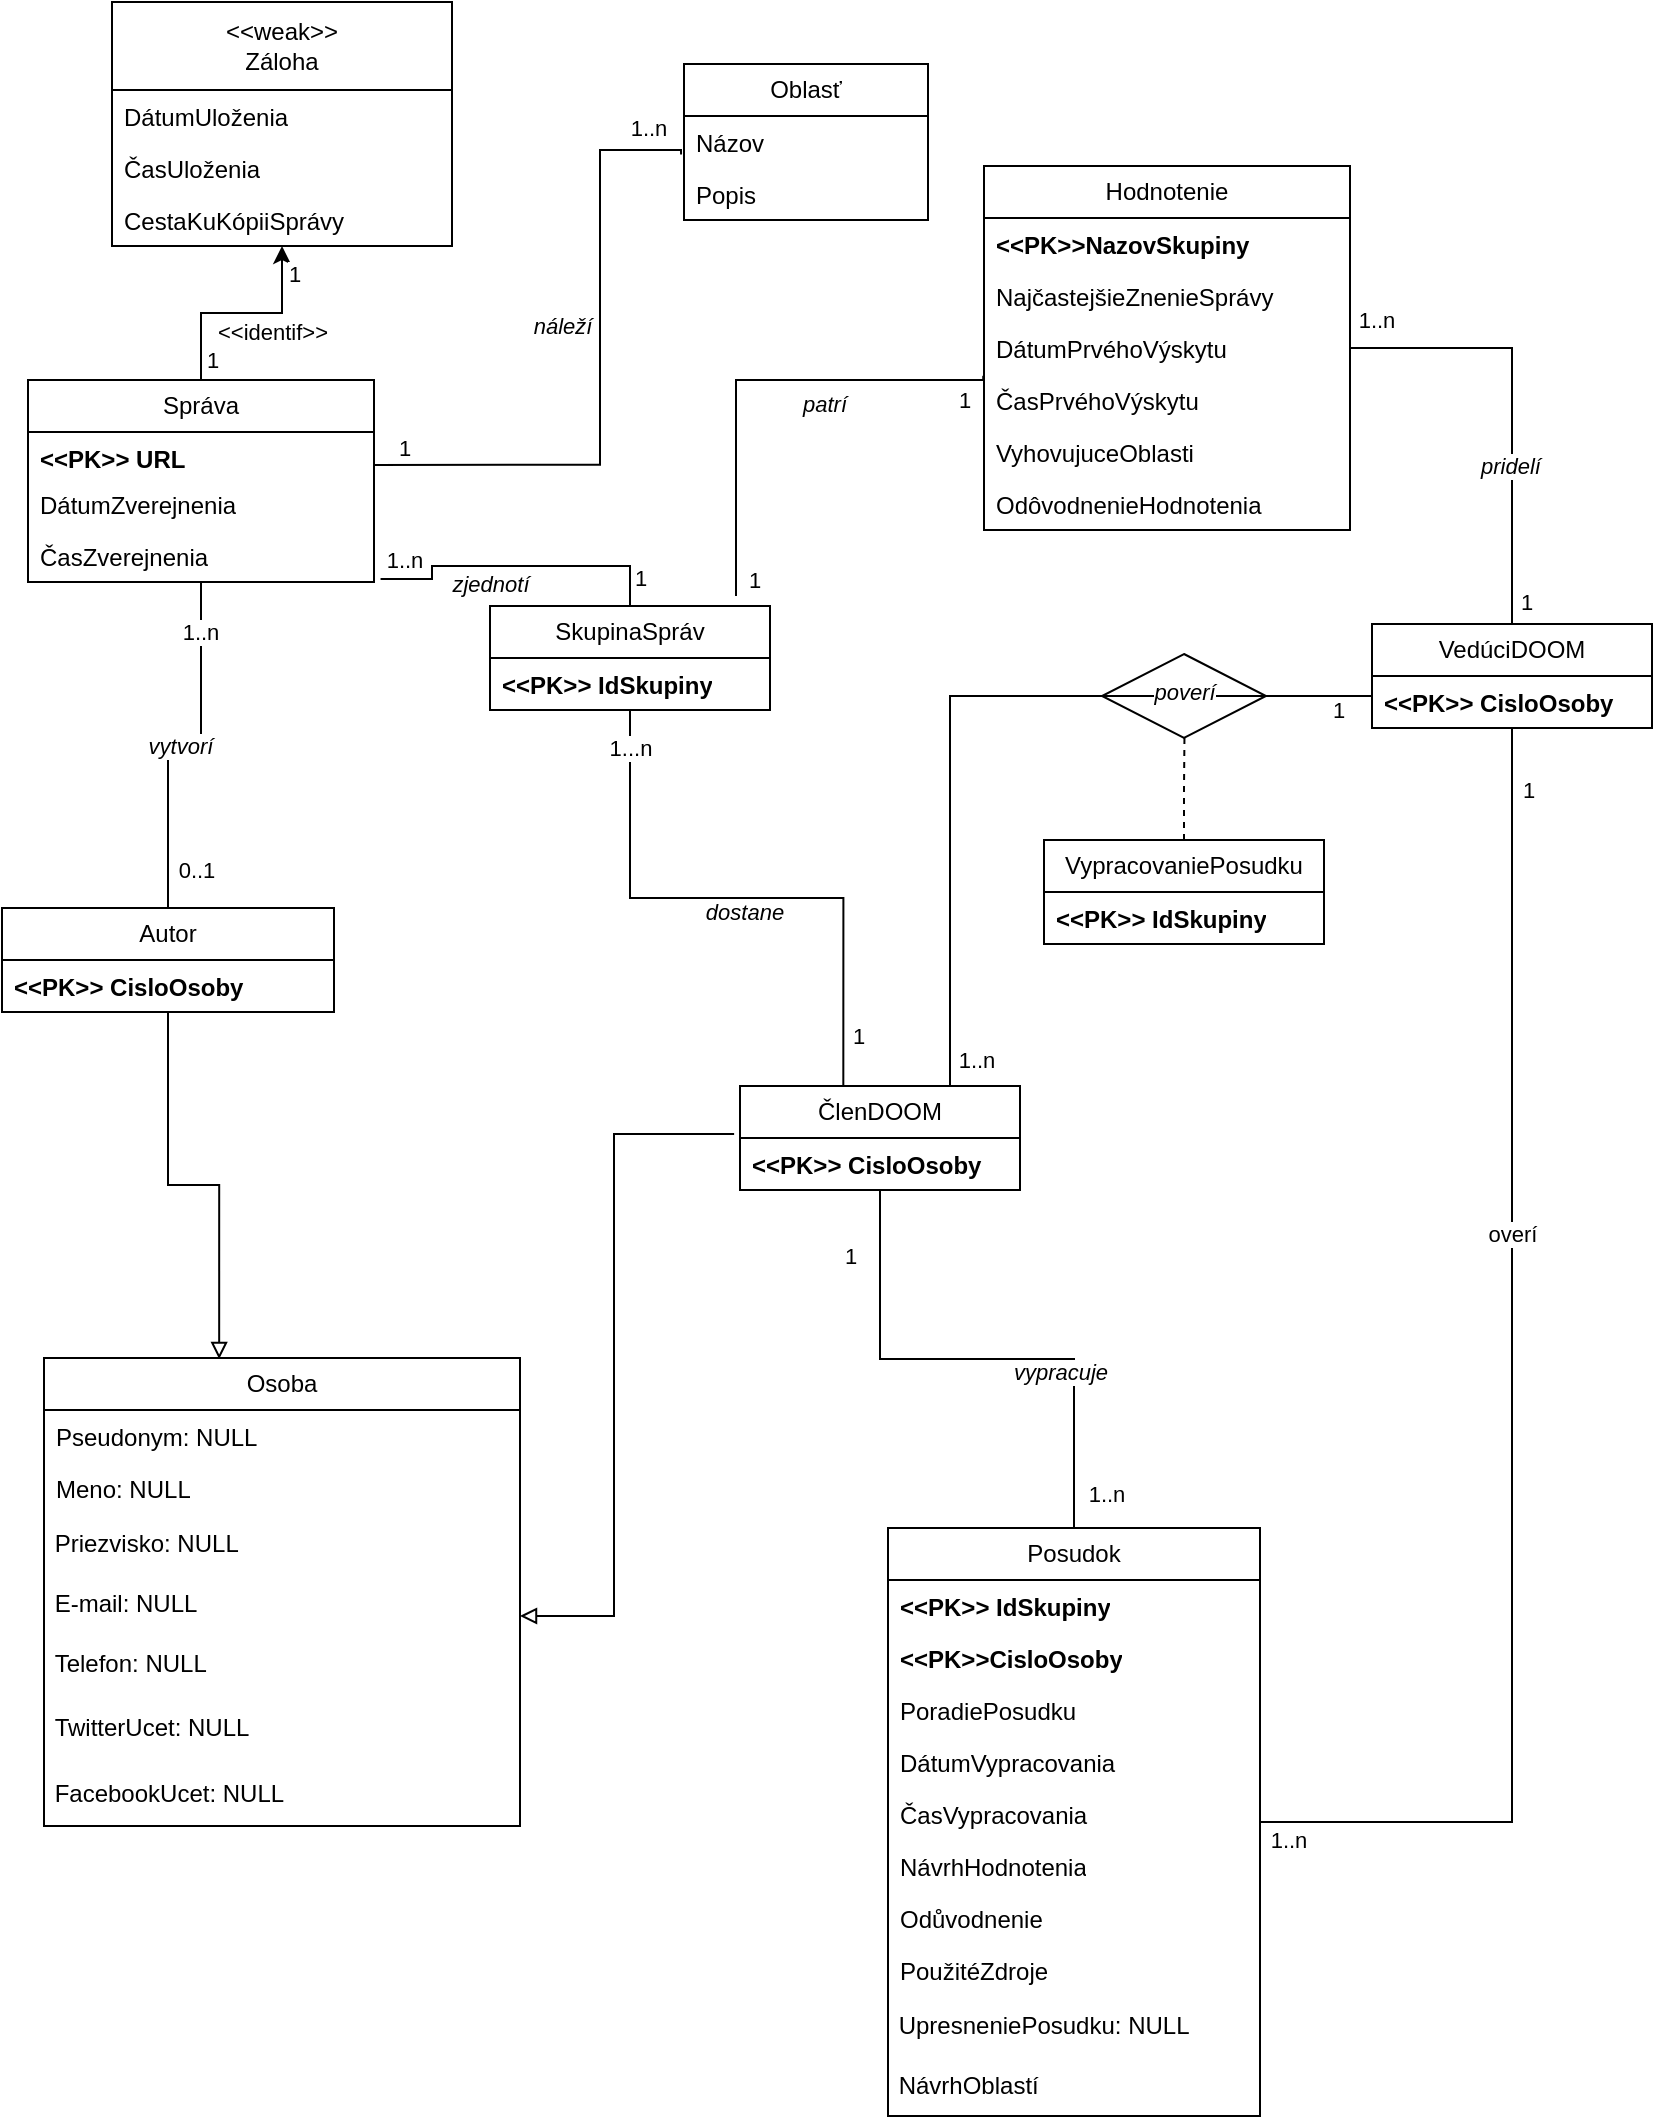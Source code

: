 <mxfile version="22.0.8" type="github">
  <diagram name="Page-1" id="c4acf3e9-155e-7222-9cf6-157b1a14988f">
    <mxGraphModel dx="989" dy="520" grid="0" gridSize="10" guides="1" tooltips="1" connect="1" arrows="1" fold="1" page="1" pageScale="1" pageWidth="850" pageHeight="1100" background="none" math="0" shadow="0">
      <root>
        <mxCell id="0" />
        <mxCell id="1" parent="0" />
        <mxCell id="tlV6fnILcFrFBnI4IhaU-202" value="" style="rhombus;whiteSpace=wrap;html=1;" vertex="1" parent="1">
          <mxGeometry x="560" y="337" width="82" height="42" as="geometry" />
        </mxCell>
        <mxCell id="tlV6fnILcFrFBnI4IhaU-143" style="edgeStyle=orthogonalEdgeStyle;rounded=0;orthogonalLoop=1;jettySize=auto;html=1;" edge="1" parent="1" source="m7hgx1LQ3ufyT0KJ-3Pl-1" target="tlV6fnILcFrFBnI4IhaU-139">
          <mxGeometry relative="1" as="geometry" />
        </mxCell>
        <mxCell id="tlV6fnILcFrFBnI4IhaU-144" value="1" style="edgeLabel;html=1;align=center;verticalAlign=middle;resizable=0;points=[];" vertex="1" connectable="0" parent="tlV6fnILcFrFBnI4IhaU-143">
          <mxGeometry x="-0.81" y="1" relative="1" as="geometry">
            <mxPoint x="6" as="offset" />
          </mxGeometry>
        </mxCell>
        <mxCell id="tlV6fnILcFrFBnI4IhaU-146" value="&amp;lt;&amp;lt;identif&amp;gt;&amp;gt;" style="edgeLabel;html=1;align=center;verticalAlign=middle;resizable=0;points=[];" vertex="1" connectable="0" parent="tlV6fnILcFrFBnI4IhaU-143">
          <mxGeometry x="0.132" relative="1" as="geometry">
            <mxPoint x="8" y="9" as="offset" />
          </mxGeometry>
        </mxCell>
        <mxCell id="tlV6fnILcFrFBnI4IhaU-147" value="1" style="edgeLabel;html=1;align=center;verticalAlign=middle;resizable=0;points=[];" vertex="1" connectable="0" parent="tlV6fnILcFrFBnI4IhaU-143">
          <mxGeometry x="0.797" relative="1" as="geometry">
            <mxPoint x="6" y="3" as="offset" />
          </mxGeometry>
        </mxCell>
        <mxCell id="tlV6fnILcFrFBnI4IhaU-152" style="edgeStyle=orthogonalEdgeStyle;rounded=0;orthogonalLoop=1;jettySize=auto;html=1;endArrow=none;endFill=0;exitX=1.019;exitY=0.942;exitDx=0;exitDy=0;exitPerimeter=0;" edge="1" parent="1" source="m7hgx1LQ3ufyT0KJ-3Pl-4" target="tlV6fnILcFrFBnI4IhaU-148">
          <mxGeometry relative="1" as="geometry" />
        </mxCell>
        <mxCell id="tlV6fnILcFrFBnI4IhaU-153" value="&lt;i&gt;zjednotí&lt;/i&gt;" style="edgeLabel;html=1;align=center;verticalAlign=middle;resizable=0;points=[];" vertex="1" connectable="0" parent="tlV6fnILcFrFBnI4IhaU-152">
          <mxGeometry x="0.022" y="2" relative="1" as="geometry">
            <mxPoint x="-17" y="11" as="offset" />
          </mxGeometry>
        </mxCell>
        <mxCell id="tlV6fnILcFrFBnI4IhaU-154" value="1..n" style="edgeLabel;html=1;align=center;verticalAlign=middle;resizable=0;points=[];" vertex="1" connectable="0" parent="tlV6fnILcFrFBnI4IhaU-152">
          <mxGeometry x="-0.928" relative="1" as="geometry">
            <mxPoint x="6" y="-10" as="offset" />
          </mxGeometry>
        </mxCell>
        <mxCell id="tlV6fnILcFrFBnI4IhaU-155" value="&lt;div&gt;1&lt;/div&gt;" style="edgeLabel;html=1;align=center;verticalAlign=middle;resizable=0;points=[];" vertex="1" connectable="0" parent="tlV6fnILcFrFBnI4IhaU-152">
          <mxGeometry x="0.853" y="-1" relative="1" as="geometry">
            <mxPoint x="6" y="-3" as="offset" />
          </mxGeometry>
        </mxCell>
        <mxCell id="m7hgx1LQ3ufyT0KJ-3Pl-1" value="Správa" style="swimlane;fontStyle=0;childLayout=stackLayout;horizontal=1;startSize=26;fillColor=none;horizontalStack=0;resizeParent=1;resizeParentMax=0;resizeLast=0;collapsible=1;marginBottom=0;whiteSpace=wrap;html=1;" parent="1" vertex="1">
          <mxGeometry x="23" y="200" width="173" height="101" as="geometry" />
        </mxCell>
        <mxCell id="m7hgx1LQ3ufyT0KJ-3Pl-2" value="&lt;b&gt;&amp;lt;&amp;lt;PK&amp;gt;&amp;gt; URL&lt;/b&gt;" style="text;strokeColor=none;fillColor=none;align=left;verticalAlign=top;spacingLeft=4;spacingRight=4;overflow=hidden;rotatable=0;points=[[0,0.5],[1,0.5]];portConstraint=eastwest;whiteSpace=wrap;html=1;" parent="m7hgx1LQ3ufyT0KJ-3Pl-1" vertex="1">
          <mxGeometry y="26" width="173" height="23" as="geometry" />
        </mxCell>
        <mxCell id="m7hgx1LQ3ufyT0KJ-3Pl-3" value="DátumZverejnenia" style="text;strokeColor=none;fillColor=none;align=left;verticalAlign=top;spacingLeft=4;spacingRight=4;overflow=hidden;rotatable=0;points=[[0,0.5],[1,0.5]];portConstraint=eastwest;whiteSpace=wrap;html=1;" parent="m7hgx1LQ3ufyT0KJ-3Pl-1" vertex="1">
          <mxGeometry y="49" width="173" height="26" as="geometry" />
        </mxCell>
        <mxCell id="m7hgx1LQ3ufyT0KJ-3Pl-4" value="ČasZverejnenia" style="text;strokeColor=none;fillColor=none;align=left;verticalAlign=top;spacingLeft=4;spacingRight=4;overflow=hidden;rotatable=0;points=[[0,0.5],[1,0.5]];portConstraint=eastwest;whiteSpace=wrap;html=1;" parent="m7hgx1LQ3ufyT0KJ-3Pl-1" vertex="1">
          <mxGeometry y="75" width="173" height="26" as="geometry" />
        </mxCell>
        <mxCell id="tlV6fnILcFrFBnI4IhaU-1" value="&lt;div&gt;Osoba&lt;/div&gt;" style="swimlane;fontStyle=0;childLayout=stackLayout;horizontal=1;startSize=26;fillColor=none;horizontalStack=0;resizeParent=1;resizeParentMax=0;resizeLast=0;collapsible=1;marginBottom=0;whiteSpace=wrap;html=1;" vertex="1" parent="1">
          <mxGeometry x="31" y="689" width="238" height="234" as="geometry" />
        </mxCell>
        <mxCell id="tlV6fnILcFrFBnI4IhaU-3" value="Pseudonym: NULL" style="text;strokeColor=none;fillColor=none;align=left;verticalAlign=top;spacingLeft=4;spacingRight=4;overflow=hidden;rotatable=0;points=[[0,0.5],[1,0.5]];portConstraint=eastwest;whiteSpace=wrap;html=1;" vertex="1" parent="tlV6fnILcFrFBnI4IhaU-1">
          <mxGeometry y="26" width="238" height="26" as="geometry" />
        </mxCell>
        <mxCell id="tlV6fnILcFrFBnI4IhaU-4" value="Meno: NULL" style="text;strokeColor=none;fillColor=none;align=left;verticalAlign=top;spacingLeft=4;spacingRight=4;overflow=hidden;rotatable=0;points=[[0,0.5],[1,0.5]];portConstraint=eastwest;whiteSpace=wrap;html=1;" vertex="1" parent="tlV6fnILcFrFBnI4IhaU-1">
          <mxGeometry y="52" width="238" height="26" as="geometry" />
        </mxCell>
        <mxCell id="tlV6fnILcFrFBnI4IhaU-5" value="&lt;div&gt;&amp;nbsp;Priezvisko: NULL&lt;/div&gt;" style="text;strokeColor=none;align=left;fillColor=none;html=1;verticalAlign=middle;whiteSpace=wrap;rounded=0;" vertex="1" parent="tlV6fnILcFrFBnI4IhaU-1">
          <mxGeometry y="78" width="238" height="30" as="geometry" />
        </mxCell>
        <mxCell id="tlV6fnILcFrFBnI4IhaU-6" value="&amp;nbsp;E-mail: NULL" style="text;strokeColor=none;align=left;fillColor=none;html=1;verticalAlign=middle;whiteSpace=wrap;rounded=0;" vertex="1" parent="tlV6fnILcFrFBnI4IhaU-1">
          <mxGeometry y="108" width="238" height="30" as="geometry" />
        </mxCell>
        <mxCell id="tlV6fnILcFrFBnI4IhaU-7" value="&amp;nbsp;Telefon: NULL" style="text;strokeColor=none;align=left;fillColor=none;html=1;verticalAlign=middle;whiteSpace=wrap;rounded=0;" vertex="1" parent="tlV6fnILcFrFBnI4IhaU-1">
          <mxGeometry y="138" width="238" height="30" as="geometry" />
        </mxCell>
        <mxCell id="tlV6fnILcFrFBnI4IhaU-9" value="&amp;nbsp;TwitterUcet: NULL" style="text;strokeColor=none;align=left;fillColor=none;html=1;verticalAlign=middle;whiteSpace=wrap;rounded=0;" vertex="1" parent="tlV6fnILcFrFBnI4IhaU-1">
          <mxGeometry y="168" width="238" height="33" as="geometry" />
        </mxCell>
        <mxCell id="tlV6fnILcFrFBnI4IhaU-8" value="&amp;nbsp;FacebookUcet: NULL" style="text;strokeColor=none;align=left;fillColor=none;html=1;verticalAlign=middle;whiteSpace=wrap;rounded=0;" vertex="1" parent="tlV6fnILcFrFBnI4IhaU-1">
          <mxGeometry y="201" width="238" height="33" as="geometry" />
        </mxCell>
        <mxCell id="tlV6fnILcFrFBnI4IhaU-21" style="edgeStyle=orthogonalEdgeStyle;rounded=0;orthogonalLoop=1;jettySize=auto;html=1;endArrow=block;endFill=0;exitX=-0.021;exitY=-0.077;exitDx=0;exitDy=0;exitPerimeter=0;" edge="1" parent="1" source="tlV6fnILcFrFBnI4IhaU-125" target="tlV6fnILcFrFBnI4IhaU-1">
          <mxGeometry relative="1" as="geometry">
            <Array as="points">
              <mxPoint x="316" y="577" />
              <mxPoint x="316" y="818" />
            </Array>
          </mxGeometry>
        </mxCell>
        <mxCell id="tlV6fnILcFrFBnI4IhaU-31" style="edgeStyle=orthogonalEdgeStyle;rounded=0;orthogonalLoop=1;jettySize=auto;html=1;endArrow=none;endFill=0;" edge="1" parent="1" source="tlV6fnILcFrFBnI4IhaU-11" target="tlV6fnILcFrFBnI4IhaU-25">
          <mxGeometry relative="1" as="geometry">
            <mxPoint x="356.6" y="480.0" as="sourcePoint" />
          </mxGeometry>
        </mxCell>
        <mxCell id="tlV6fnILcFrFBnI4IhaU-32" value="&lt;i&gt;vypracuje&lt;/i&gt;" style="edgeLabel;html=1;align=center;verticalAlign=middle;resizable=0;points=[];" vertex="1" connectable="0" parent="tlV6fnILcFrFBnI4IhaU-31">
          <mxGeometry x="0.318" y="1" relative="1" as="geometry">
            <mxPoint x="-1" y="7" as="offset" />
          </mxGeometry>
        </mxCell>
        <mxCell id="tlV6fnILcFrFBnI4IhaU-33" value="1" style="edgeLabel;html=1;align=center;verticalAlign=middle;resizable=0;points=[];" vertex="1" connectable="0" parent="tlV6fnILcFrFBnI4IhaU-31">
          <mxGeometry x="-0.841" y="2" relative="1" as="geometry">
            <mxPoint x="-17" y="12" as="offset" />
          </mxGeometry>
        </mxCell>
        <mxCell id="tlV6fnILcFrFBnI4IhaU-35" value="1..n" style="edgeLabel;html=1;align=center;verticalAlign=middle;resizable=0;points=[];" vertex="1" connectable="0" parent="tlV6fnILcFrFBnI4IhaU-31">
          <mxGeometry x="0.793" y="-2" relative="1" as="geometry">
            <mxPoint x="18" y="10" as="offset" />
          </mxGeometry>
        </mxCell>
        <mxCell id="tlV6fnILcFrFBnI4IhaU-11" value="ČlenDOOM" style="swimlane;fontStyle=0;childLayout=stackLayout;horizontal=1;startSize=26;fillColor=none;horizontalStack=0;resizeParent=1;resizeParentMax=0;resizeLast=0;collapsible=1;marginBottom=0;whiteSpace=wrap;html=1;" vertex="1" parent="1">
          <mxGeometry x="379" y="553" width="140" height="52" as="geometry" />
        </mxCell>
        <mxCell id="tlV6fnILcFrFBnI4IhaU-125" value="&lt;div&gt;&lt;b&gt;&amp;lt;&amp;lt;PK&amp;gt;&amp;gt; CisloOsoby&lt;/b&gt;&lt;/div&gt;" style="text;strokeColor=none;fillColor=none;align=left;verticalAlign=top;spacingLeft=4;spacingRight=4;overflow=hidden;rotatable=0;points=[[0,0.5],[1,0.5]];portConstraint=eastwest;whiteSpace=wrap;html=1;" vertex="1" parent="tlV6fnILcFrFBnI4IhaU-11">
          <mxGeometry y="26" width="140" height="26" as="geometry" />
        </mxCell>
        <mxCell id="tlV6fnILcFrFBnI4IhaU-23" style="edgeStyle=orthogonalEdgeStyle;rounded=0;orthogonalLoop=1;jettySize=auto;html=1;endArrow=none;endFill=0;" edge="1" parent="1" source="tlV6fnILcFrFBnI4IhaU-17" target="m7hgx1LQ3ufyT0KJ-3Pl-1">
          <mxGeometry relative="1" as="geometry">
            <mxPoint x="95.957" y="170" as="targetPoint" />
          </mxGeometry>
        </mxCell>
        <mxCell id="tlV6fnILcFrFBnI4IhaU-36" value="&lt;i&gt;vytvorí&lt;/i&gt;" style="edgeLabel;html=1;align=center;verticalAlign=middle;resizable=0;points=[];" vertex="1" connectable="0" parent="tlV6fnILcFrFBnI4IhaU-23">
          <mxGeometry x="-0.029" relative="1" as="geometry">
            <mxPoint as="offset" />
          </mxGeometry>
        </mxCell>
        <mxCell id="tlV6fnILcFrFBnI4IhaU-38" value="0..1" style="edgeLabel;html=1;align=center;verticalAlign=middle;resizable=0;points=[];" vertex="1" connectable="0" parent="tlV6fnILcFrFBnI4IhaU-23">
          <mxGeometry x="-0.775" relative="1" as="geometry">
            <mxPoint x="14" y="1" as="offset" />
          </mxGeometry>
        </mxCell>
        <mxCell id="tlV6fnILcFrFBnI4IhaU-39" value="&lt;div&gt;1..n&lt;/div&gt;" style="edgeLabel;html=1;align=center;verticalAlign=middle;resizable=0;points=[];" vertex="1" connectable="0" parent="tlV6fnILcFrFBnI4IhaU-23">
          <mxGeometry x="0.83" y="1" relative="1" as="geometry">
            <mxPoint y="9" as="offset" />
          </mxGeometry>
        </mxCell>
        <mxCell id="tlV6fnILcFrFBnI4IhaU-17" value="Autor" style="swimlane;fontStyle=0;childLayout=stackLayout;horizontal=1;startSize=26;fillColor=none;horizontalStack=0;resizeParent=1;resizeParentMax=0;resizeLast=0;collapsible=1;marginBottom=0;whiteSpace=wrap;html=1;" vertex="1" parent="1">
          <mxGeometry x="10" y="464" width="166" height="52" as="geometry" />
        </mxCell>
        <mxCell id="tlV6fnILcFrFBnI4IhaU-124" value="&lt;div&gt;&lt;b&gt;&amp;lt;&amp;lt;PK&amp;gt;&amp;gt; CisloOsoby&lt;/b&gt;&lt;/div&gt;" style="text;strokeColor=none;fillColor=none;align=left;verticalAlign=top;spacingLeft=4;spacingRight=4;overflow=hidden;rotatable=0;points=[[0,0.5],[1,0.5]];portConstraint=eastwest;whiteSpace=wrap;html=1;" vertex="1" parent="tlV6fnILcFrFBnI4IhaU-17">
          <mxGeometry y="26" width="166" height="26" as="geometry" />
        </mxCell>
        <mxCell id="tlV6fnILcFrFBnI4IhaU-22" style="edgeStyle=orthogonalEdgeStyle;rounded=0;orthogonalLoop=1;jettySize=auto;html=1;entryX=0.368;entryY=0.002;entryDx=0;entryDy=0;entryPerimeter=0;endArrow=block;endFill=0;" edge="1" parent="1" source="tlV6fnILcFrFBnI4IhaU-17" target="tlV6fnILcFrFBnI4IhaU-1">
          <mxGeometry relative="1" as="geometry" />
        </mxCell>
        <mxCell id="tlV6fnILcFrFBnI4IhaU-71" style="edgeStyle=orthogonalEdgeStyle;rounded=0;orthogonalLoop=1;jettySize=auto;html=1;endArrow=none;endFill=0;" edge="1" parent="1" source="tlV6fnILcFrFBnI4IhaU-25" target="tlV6fnILcFrFBnI4IhaU-58">
          <mxGeometry relative="1" as="geometry" />
        </mxCell>
        <mxCell id="tlV6fnILcFrFBnI4IhaU-72" value="1..n" style="edgeLabel;html=1;align=center;verticalAlign=middle;resizable=0;points=[];" vertex="1" connectable="0" parent="tlV6fnILcFrFBnI4IhaU-71">
          <mxGeometry x="-0.757" relative="1" as="geometry">
            <mxPoint x="-68" y="9" as="offset" />
          </mxGeometry>
        </mxCell>
        <mxCell id="tlV6fnILcFrFBnI4IhaU-73" value="1" style="edgeLabel;html=1;align=center;verticalAlign=middle;resizable=0;points=[];" vertex="1" connectable="0" parent="tlV6fnILcFrFBnI4IhaU-71">
          <mxGeometry x="0.91" relative="1" as="geometry">
            <mxPoint x="8" as="offset" />
          </mxGeometry>
        </mxCell>
        <mxCell id="tlV6fnILcFrFBnI4IhaU-129" value="overí" style="edgeLabel;html=1;align=center;verticalAlign=middle;resizable=0;points=[];" vertex="1" connectable="0" parent="tlV6fnILcFrFBnI4IhaU-71">
          <mxGeometry x="0.25" relative="1" as="geometry">
            <mxPoint as="offset" />
          </mxGeometry>
        </mxCell>
        <mxCell id="tlV6fnILcFrFBnI4IhaU-25" value="&lt;div&gt;Posudok&lt;br&gt;&lt;/div&gt;" style="swimlane;fontStyle=0;childLayout=stackLayout;horizontal=1;startSize=26;fillColor=none;horizontalStack=0;resizeParent=1;resizeParentMax=0;resizeLast=0;collapsible=1;marginBottom=0;whiteSpace=wrap;html=1;" vertex="1" parent="1">
          <mxGeometry x="453" y="774" width="186" height="294" as="geometry" />
        </mxCell>
        <mxCell id="tlV6fnILcFrFBnI4IhaU-161" value="&lt;b&gt;&amp;lt;&amp;lt;PK&amp;gt;&amp;gt; IdSkupiny&lt;/b&gt;" style="text;strokeColor=none;fillColor=none;align=left;verticalAlign=top;spacingLeft=4;spacingRight=4;overflow=hidden;rotatable=0;points=[[0,0.5],[1,0.5]];portConstraint=eastwest;whiteSpace=wrap;html=1;" vertex="1" parent="tlV6fnILcFrFBnI4IhaU-25">
          <mxGeometry y="26" width="186" height="26" as="geometry" />
        </mxCell>
        <mxCell id="tlV6fnILcFrFBnI4IhaU-174" value="&lt;b&gt;&amp;lt;&amp;lt;PK&amp;gt;&amp;gt;CisloOsoby&lt;/b&gt;" style="text;strokeColor=none;fillColor=none;align=left;verticalAlign=top;spacingLeft=4;spacingRight=4;overflow=hidden;rotatable=0;points=[[0,0.5],[1,0.5]];portConstraint=eastwest;whiteSpace=wrap;html=1;" vertex="1" parent="tlV6fnILcFrFBnI4IhaU-25">
          <mxGeometry y="52" width="186" height="26" as="geometry" />
        </mxCell>
        <mxCell id="tlV6fnILcFrFBnI4IhaU-167" value="PoradiePosudku" style="text;strokeColor=none;fillColor=none;align=left;verticalAlign=top;spacingLeft=4;spacingRight=4;overflow=hidden;rotatable=0;points=[[0,0.5],[1,0.5]];portConstraint=eastwest;whiteSpace=wrap;html=1;" vertex="1" parent="tlV6fnILcFrFBnI4IhaU-25">
          <mxGeometry y="78" width="186" height="26" as="geometry" />
        </mxCell>
        <mxCell id="tlV6fnILcFrFBnI4IhaU-172" value="DátumVypracovania" style="text;strokeColor=none;fillColor=none;align=left;verticalAlign=top;spacingLeft=4;spacingRight=4;overflow=hidden;rotatable=0;points=[[0,0.5],[1,0.5]];portConstraint=eastwest;whiteSpace=wrap;html=1;" vertex="1" parent="tlV6fnILcFrFBnI4IhaU-25">
          <mxGeometry y="104" width="186" height="26" as="geometry" />
        </mxCell>
        <mxCell id="tlV6fnILcFrFBnI4IhaU-173" value="ČasVypracovania" style="text;strokeColor=none;fillColor=none;align=left;verticalAlign=top;spacingLeft=4;spacingRight=4;overflow=hidden;rotatable=0;points=[[0,0.5],[1,0.5]];portConstraint=eastwest;whiteSpace=wrap;html=1;" vertex="1" parent="tlV6fnILcFrFBnI4IhaU-25">
          <mxGeometry y="130" width="186" height="26" as="geometry" />
        </mxCell>
        <mxCell id="tlV6fnILcFrFBnI4IhaU-26" value="NávrhHodnotenia" style="text;strokeColor=none;fillColor=none;align=left;verticalAlign=top;spacingLeft=4;spacingRight=4;overflow=hidden;rotatable=0;points=[[0,0.5],[1,0.5]];portConstraint=eastwest;whiteSpace=wrap;html=1;" vertex="1" parent="tlV6fnILcFrFBnI4IhaU-25">
          <mxGeometry y="156" width="186" height="26" as="geometry" />
        </mxCell>
        <mxCell id="tlV6fnILcFrFBnI4IhaU-27" value="Odůvodnenie" style="text;strokeColor=none;fillColor=none;align=left;verticalAlign=top;spacingLeft=4;spacingRight=4;overflow=hidden;rotatable=0;points=[[0,0.5],[1,0.5]];portConstraint=eastwest;whiteSpace=wrap;html=1;" vertex="1" parent="tlV6fnILcFrFBnI4IhaU-25">
          <mxGeometry y="182" width="186" height="26" as="geometry" />
        </mxCell>
        <mxCell id="tlV6fnILcFrFBnI4IhaU-28" value="PoužitéZdroje" style="text;strokeColor=none;fillColor=none;align=left;verticalAlign=top;spacingLeft=4;spacingRight=4;overflow=hidden;rotatable=0;points=[[0,0.5],[1,0.5]];portConstraint=eastwest;whiteSpace=wrap;html=1;" vertex="1" parent="tlV6fnILcFrFBnI4IhaU-25">
          <mxGeometry y="208" width="186" height="26" as="geometry" />
        </mxCell>
        <mxCell id="tlV6fnILcFrFBnI4IhaU-107" value="&lt;div align=&quot;left&quot;&gt;&amp;nbsp;UpresneniePosudku: NULL&lt;/div&gt;" style="text;strokeColor=none;align=left;fillColor=none;html=1;verticalAlign=middle;whiteSpace=wrap;rounded=0;" vertex="1" parent="tlV6fnILcFrFBnI4IhaU-25">
          <mxGeometry y="234" width="186" height="30" as="geometry" />
        </mxCell>
        <mxCell id="tlV6fnILcFrFBnI4IhaU-29" value="&amp;nbsp;NávrhOblastí" style="text;strokeColor=none;align=left;fillColor=none;html=1;verticalAlign=middle;whiteSpace=wrap;rounded=0;" vertex="1" parent="tlV6fnILcFrFBnI4IhaU-25">
          <mxGeometry y="264" width="186" height="30" as="geometry" />
        </mxCell>
        <mxCell id="tlV6fnILcFrFBnI4IhaU-162" style="edgeStyle=orthogonalEdgeStyle;rounded=0;orthogonalLoop=1;jettySize=auto;html=1;entryX=1;entryY=0.5;entryDx=0;entryDy=0;endArrow=none;endFill=0;" edge="1" parent="1" source="tlV6fnILcFrFBnI4IhaU-58" target="tlV6fnILcFrFBnI4IhaU-111">
          <mxGeometry relative="1" as="geometry" />
        </mxCell>
        <mxCell id="tlV6fnILcFrFBnI4IhaU-164" value="1" style="edgeLabel;html=1;align=center;verticalAlign=middle;resizable=0;points=[];" vertex="1" connectable="0" parent="tlV6fnILcFrFBnI4IhaU-162">
          <mxGeometry x="-0.898" y="-1" relative="1" as="geometry">
            <mxPoint x="6" as="offset" />
          </mxGeometry>
        </mxCell>
        <mxCell id="tlV6fnILcFrFBnI4IhaU-165" value="1..n" style="edgeLabel;html=1;align=center;verticalAlign=middle;resizable=0;points=[];" vertex="1" connectable="0" parent="tlV6fnILcFrFBnI4IhaU-162">
          <mxGeometry x="0.868" y="-2" relative="1" as="geometry">
            <mxPoint x="-2" y="-12" as="offset" />
          </mxGeometry>
        </mxCell>
        <mxCell id="tlV6fnILcFrFBnI4IhaU-181" value="&lt;i&gt;pridelí&lt;/i&gt;" style="edgeLabel;html=1;align=center;verticalAlign=middle;resizable=0;points=[];" vertex="1" connectable="0" parent="tlV6fnILcFrFBnI4IhaU-162">
          <mxGeometry x="-0.41" y="-2" relative="1" as="geometry">
            <mxPoint x="-3" y="-15" as="offset" />
          </mxGeometry>
        </mxCell>
        <mxCell id="tlV6fnILcFrFBnI4IhaU-168" style="edgeStyle=orthogonalEdgeStyle;rounded=0;orthogonalLoop=1;jettySize=auto;html=1;entryX=0.75;entryY=0;entryDx=0;entryDy=0;endArrow=none;endFill=0;" edge="1" parent="1" source="tlV6fnILcFrFBnI4IhaU-58" target="tlV6fnILcFrFBnI4IhaU-11">
          <mxGeometry relative="1" as="geometry">
            <Array as="points">
              <mxPoint x="484" y="358" />
            </Array>
          </mxGeometry>
        </mxCell>
        <mxCell id="tlV6fnILcFrFBnI4IhaU-169" value="&lt;i&gt;poverí&lt;/i&gt;" style="edgeLabel;html=1;align=center;verticalAlign=middle;resizable=0;points=[];" vertex="1" connectable="0" parent="tlV6fnILcFrFBnI4IhaU-168">
          <mxGeometry x="-0.33" y="3" relative="1" as="geometry">
            <mxPoint x="42" y="-5" as="offset" />
          </mxGeometry>
        </mxCell>
        <mxCell id="tlV6fnILcFrFBnI4IhaU-170" value="1" style="edgeLabel;html=1;align=center;verticalAlign=middle;resizable=0;points=[];" vertex="1" connectable="0" parent="tlV6fnILcFrFBnI4IhaU-168">
          <mxGeometry x="-0.947" relative="1" as="geometry">
            <mxPoint x="-6" y="7" as="offset" />
          </mxGeometry>
        </mxCell>
        <mxCell id="tlV6fnILcFrFBnI4IhaU-171" value="1..n" style="edgeLabel;html=1;align=center;verticalAlign=middle;resizable=0;points=[];" vertex="1" connectable="0" parent="tlV6fnILcFrFBnI4IhaU-168">
          <mxGeometry x="0.933" relative="1" as="geometry">
            <mxPoint x="13" as="offset" />
          </mxGeometry>
        </mxCell>
        <mxCell id="tlV6fnILcFrFBnI4IhaU-58" value="VedúciDOOM" style="swimlane;fontStyle=0;childLayout=stackLayout;horizontal=1;startSize=26;fillColor=none;horizontalStack=0;resizeParent=1;resizeParentMax=0;resizeLast=0;collapsible=1;marginBottom=0;whiteSpace=wrap;html=1;" vertex="1" parent="1">
          <mxGeometry x="695" y="322" width="140" height="52" as="geometry" />
        </mxCell>
        <mxCell id="tlV6fnILcFrFBnI4IhaU-126" value="&lt;div&gt;&lt;b&gt;&amp;lt;&amp;lt;PK&amp;gt;&amp;gt; CisloOsoby&lt;/b&gt;&lt;/div&gt;" style="text;strokeColor=none;fillColor=none;align=left;verticalAlign=top;spacingLeft=4;spacingRight=4;overflow=hidden;rotatable=0;points=[[0,0.5],[1,0.5]];portConstraint=eastwest;whiteSpace=wrap;html=1;" vertex="1" parent="tlV6fnILcFrFBnI4IhaU-58">
          <mxGeometry y="26" width="140" height="26" as="geometry" />
        </mxCell>
        <mxCell id="tlV6fnILcFrFBnI4IhaU-74" style="edgeStyle=orthogonalEdgeStyle;rounded=0;orthogonalLoop=1;jettySize=auto;html=1;entryX=0.369;entryY=-0.009;entryDx=0;entryDy=0;entryPerimeter=0;endArrow=none;endFill=0;" edge="1" parent="1" source="tlV6fnILcFrFBnI4IhaU-148" target="tlV6fnILcFrFBnI4IhaU-11">
          <mxGeometry relative="1" as="geometry">
            <mxPoint x="318.78" y="173.216" as="targetPoint" />
          </mxGeometry>
        </mxCell>
        <mxCell id="tlV6fnILcFrFBnI4IhaU-75" value="1...n" style="edgeLabel;html=1;align=center;verticalAlign=middle;resizable=0;points=[];" vertex="1" connectable="0" parent="tlV6fnILcFrFBnI4IhaU-74">
          <mxGeometry x="-0.857" y="-1" relative="1" as="geometry">
            <mxPoint x="1" y="-2" as="offset" />
          </mxGeometry>
        </mxCell>
        <mxCell id="tlV6fnILcFrFBnI4IhaU-76" value="1" style="edgeLabel;html=1;align=center;verticalAlign=middle;resizable=0;points=[];" vertex="1" connectable="0" parent="tlV6fnILcFrFBnI4IhaU-74">
          <mxGeometry x="0.846" relative="1" as="geometry">
            <mxPoint x="7" y="-2" as="offset" />
          </mxGeometry>
        </mxCell>
        <mxCell id="tlV6fnILcFrFBnI4IhaU-128" value="&lt;i&gt;dostane&lt;/i&gt;" style="edgeLabel;html=1;align=center;verticalAlign=middle;resizable=0;points=[];" vertex="1" connectable="0" parent="tlV6fnILcFrFBnI4IhaU-74">
          <mxGeometry x="0.272" y="-2" relative="1" as="geometry">
            <mxPoint x="-36" y="5" as="offset" />
          </mxGeometry>
        </mxCell>
        <mxCell id="tlV6fnILcFrFBnI4IhaU-156" style="edgeStyle=orthogonalEdgeStyle;rounded=0;orthogonalLoop=1;jettySize=auto;html=1;endArrow=none;endFill=0;exitX=-0.002;exitY=0.036;exitDx=0;exitDy=0;exitPerimeter=0;" edge="1" parent="1" source="tlV6fnILcFrFBnI4IhaU-112">
          <mxGeometry relative="1" as="geometry">
            <mxPoint x="377" y="308" as="targetPoint" />
            <Array as="points">
              <mxPoint x="501" y="200" />
              <mxPoint x="377" y="200" />
            </Array>
          </mxGeometry>
        </mxCell>
        <mxCell id="tlV6fnILcFrFBnI4IhaU-157" value="&lt;i&gt;patrí &lt;/i&gt;" style="edgeLabel;html=1;align=center;verticalAlign=middle;resizable=0;points=[];" vertex="1" connectable="0" parent="tlV6fnILcFrFBnI4IhaU-156">
          <mxGeometry x="-0.124" y="-1" relative="1" as="geometry">
            <mxPoint x="21" y="13" as="offset" />
          </mxGeometry>
        </mxCell>
        <mxCell id="tlV6fnILcFrFBnI4IhaU-160" value="1" style="edgeLabel;html=1;align=center;verticalAlign=middle;resizable=0;points=[];" vertex="1" connectable="0" parent="tlV6fnILcFrFBnI4IhaU-156">
          <mxGeometry x="-0.907" relative="1" as="geometry">
            <mxPoint x="-1" y="10" as="offset" />
          </mxGeometry>
        </mxCell>
        <mxCell id="tlV6fnILcFrFBnI4IhaU-166" value="1" style="edgeLabel;html=1;align=center;verticalAlign=middle;resizable=0;points=[];" vertex="1" connectable="0" parent="tlV6fnILcFrFBnI4IhaU-156">
          <mxGeometry x="0.884" y="-2" relative="1" as="geometry">
            <mxPoint x="11" y="5" as="offset" />
          </mxGeometry>
        </mxCell>
        <mxCell id="tlV6fnILcFrFBnI4IhaU-84" value="Hodnotenie" style="swimlane;fontStyle=0;childLayout=stackLayout;horizontal=1;startSize=26;fillColor=none;horizontalStack=0;resizeParent=1;resizeParentMax=0;resizeLast=0;collapsible=1;marginBottom=0;whiteSpace=wrap;html=1;" vertex="1" parent="1">
          <mxGeometry x="501" y="93" width="183" height="182" as="geometry" />
        </mxCell>
        <mxCell id="tlV6fnILcFrFBnI4IhaU-85" value="&lt;b&gt;&amp;lt;&amp;lt;PK&amp;gt;&amp;gt;NazovSkupiny&lt;/b&gt;" style="text;strokeColor=none;fillColor=none;align=left;verticalAlign=top;spacingLeft=4;spacingRight=4;overflow=hidden;rotatable=0;points=[[0,0.5],[1,0.5]];portConstraint=eastwest;whiteSpace=wrap;html=1;" vertex="1" parent="tlV6fnILcFrFBnI4IhaU-84">
          <mxGeometry y="26" width="183" height="26" as="geometry" />
        </mxCell>
        <mxCell id="tlV6fnILcFrFBnI4IhaU-110" value="NajčastejšieZnenieSprávy" style="text;strokeColor=none;fillColor=none;align=left;verticalAlign=top;spacingLeft=4;spacingRight=4;overflow=hidden;rotatable=0;points=[[0,0.5],[1,0.5]];portConstraint=eastwest;whiteSpace=wrap;html=1;" vertex="1" parent="tlV6fnILcFrFBnI4IhaU-84">
          <mxGeometry y="52" width="183" height="26" as="geometry" />
        </mxCell>
        <mxCell id="tlV6fnILcFrFBnI4IhaU-111" value="DátumPrvéhoVýskytu" style="text;strokeColor=none;fillColor=none;align=left;verticalAlign=top;spacingLeft=4;spacingRight=4;overflow=hidden;rotatable=0;points=[[0,0.5],[1,0.5]];portConstraint=eastwest;whiteSpace=wrap;html=1;" vertex="1" parent="tlV6fnILcFrFBnI4IhaU-84">
          <mxGeometry y="78" width="183" height="26" as="geometry" />
        </mxCell>
        <mxCell id="tlV6fnILcFrFBnI4IhaU-112" value="ČasPrvéhoVýskytu" style="text;strokeColor=none;fillColor=none;align=left;verticalAlign=top;spacingLeft=4;spacingRight=4;overflow=hidden;rotatable=0;points=[[0,0.5],[1,0.5]];portConstraint=eastwest;whiteSpace=wrap;html=1;" vertex="1" parent="tlV6fnILcFrFBnI4IhaU-84">
          <mxGeometry y="104" width="183" height="26" as="geometry" />
        </mxCell>
        <mxCell id="tlV6fnILcFrFBnI4IhaU-197" value="VyhovujuceOblasti" style="text;strokeColor=none;fillColor=none;align=left;verticalAlign=top;spacingLeft=4;spacingRight=4;overflow=hidden;rotatable=0;points=[[0,0.5],[1,0.5]];portConstraint=eastwest;whiteSpace=wrap;html=1;" vertex="1" parent="tlV6fnILcFrFBnI4IhaU-84">
          <mxGeometry y="130" width="183" height="26" as="geometry" />
        </mxCell>
        <mxCell id="tlV6fnILcFrFBnI4IhaU-113" value="OdôvodnenieHodnotenia" style="text;strokeColor=none;fillColor=none;align=left;verticalAlign=top;spacingLeft=4;spacingRight=4;overflow=hidden;rotatable=0;points=[[0,0.5],[1,0.5]];portConstraint=eastwest;whiteSpace=wrap;html=1;" vertex="1" parent="tlV6fnILcFrFBnI4IhaU-84">
          <mxGeometry y="156" width="183" height="26" as="geometry" />
        </mxCell>
        <mxCell id="tlV6fnILcFrFBnI4IhaU-139" value="&lt;div&gt;&amp;lt;&amp;lt;weak&amp;gt;&amp;gt;&lt;br&gt;&lt;/div&gt;&lt;div&gt;Záloha&lt;/div&gt;" style="swimlane;fontStyle=0;childLayout=stackLayout;horizontal=1;startSize=44;fillColor=none;horizontalStack=0;resizeParent=1;resizeParentMax=0;resizeLast=0;collapsible=1;marginBottom=0;whiteSpace=wrap;html=1;" vertex="1" parent="1">
          <mxGeometry x="65" y="11" width="170" height="122" as="geometry" />
        </mxCell>
        <mxCell id="tlV6fnILcFrFBnI4IhaU-140" value="DátumUloženia" style="text;strokeColor=none;fillColor=none;align=left;verticalAlign=top;spacingLeft=4;spacingRight=4;overflow=hidden;rotatable=0;points=[[0,0.5],[1,0.5]];portConstraint=eastwest;whiteSpace=wrap;html=1;" vertex="1" parent="tlV6fnILcFrFBnI4IhaU-139">
          <mxGeometry y="44" width="170" height="26" as="geometry" />
        </mxCell>
        <mxCell id="tlV6fnILcFrFBnI4IhaU-141" value="ČasUloženia" style="text;strokeColor=none;fillColor=none;align=left;verticalAlign=top;spacingLeft=4;spacingRight=4;overflow=hidden;rotatable=0;points=[[0,0.5],[1,0.5]];portConstraint=eastwest;whiteSpace=wrap;html=1;" vertex="1" parent="tlV6fnILcFrFBnI4IhaU-139">
          <mxGeometry y="70" width="170" height="26" as="geometry" />
        </mxCell>
        <mxCell id="tlV6fnILcFrFBnI4IhaU-142" value="CestaKuKópiiSprávy" style="text;strokeColor=none;fillColor=none;align=left;verticalAlign=top;spacingLeft=4;spacingRight=4;overflow=hidden;rotatable=0;points=[[0,0.5],[1,0.5]];portConstraint=eastwest;whiteSpace=wrap;html=1;" vertex="1" parent="tlV6fnILcFrFBnI4IhaU-139">
          <mxGeometry y="96" width="170" height="26" as="geometry" />
        </mxCell>
        <mxCell id="tlV6fnILcFrFBnI4IhaU-148" value="SkupinaSpráv" style="swimlane;fontStyle=0;childLayout=stackLayout;horizontal=1;startSize=26;fillColor=none;horizontalStack=0;resizeParent=1;resizeParentMax=0;resizeLast=0;collapsible=1;marginBottom=0;whiteSpace=wrap;html=1;" vertex="1" parent="1">
          <mxGeometry x="254" y="313" width="140" height="52" as="geometry" />
        </mxCell>
        <mxCell id="tlV6fnILcFrFBnI4IhaU-149" value="&lt;b&gt;&amp;lt;&amp;lt;PK&amp;gt;&amp;gt; IdSkupiny&lt;/b&gt;" style="text;strokeColor=none;fillColor=none;align=left;verticalAlign=top;spacingLeft=4;spacingRight=4;overflow=hidden;rotatable=0;points=[[0,0.5],[1,0.5]];portConstraint=eastwest;whiteSpace=wrap;html=1;" vertex="1" parent="tlV6fnILcFrFBnI4IhaU-148">
          <mxGeometry y="26" width="140" height="26" as="geometry" />
        </mxCell>
        <mxCell id="tlV6fnILcFrFBnI4IhaU-179" style="edgeStyle=orthogonalEdgeStyle;rounded=0;orthogonalLoop=1;jettySize=auto;html=1;endArrow=none;endFill=0;dashed=1;entryX=0.503;entryY=0.955;entryDx=0;entryDy=0;entryPerimeter=0;" edge="1" parent="1" source="tlV6fnILcFrFBnI4IhaU-175" target="tlV6fnILcFrFBnI4IhaU-202">
          <mxGeometry relative="1" as="geometry">
            <mxPoint x="601" y="370" as="targetPoint" />
          </mxGeometry>
        </mxCell>
        <mxCell id="tlV6fnILcFrFBnI4IhaU-175" value="VypracovaniePosudku" style="swimlane;fontStyle=0;childLayout=stackLayout;horizontal=1;startSize=26;fillColor=none;horizontalStack=0;resizeParent=1;resizeParentMax=0;resizeLast=0;collapsible=1;marginBottom=0;whiteSpace=wrap;html=1;" vertex="1" parent="1">
          <mxGeometry x="531" y="430" width="140" height="52" as="geometry" />
        </mxCell>
        <mxCell id="tlV6fnILcFrFBnI4IhaU-176" value="&lt;b&gt;&amp;lt;&amp;lt;PK&amp;gt;&amp;gt; IdSkupiny&lt;/b&gt;" style="text;strokeColor=none;fillColor=none;align=left;verticalAlign=top;spacingLeft=4;spacingRight=4;overflow=hidden;rotatable=0;points=[[0,0.5],[1,0.5]];portConstraint=eastwest;whiteSpace=wrap;html=1;" vertex="1" parent="tlV6fnILcFrFBnI4IhaU-175">
          <mxGeometry y="26" width="140" height="26" as="geometry" />
        </mxCell>
        <mxCell id="tlV6fnILcFrFBnI4IhaU-184" value="Oblasť" style="swimlane;fontStyle=0;childLayout=stackLayout;horizontal=1;startSize=26;fillColor=none;horizontalStack=0;resizeParent=1;resizeParentMax=0;resizeLast=0;collapsible=1;marginBottom=0;whiteSpace=wrap;html=1;" vertex="1" parent="1">
          <mxGeometry x="351" y="42" width="122" height="78" as="geometry" />
        </mxCell>
        <mxCell id="tlV6fnILcFrFBnI4IhaU-185" value="Názov" style="text;strokeColor=none;fillColor=none;align=left;verticalAlign=top;spacingLeft=4;spacingRight=4;overflow=hidden;rotatable=0;points=[[0,0.5],[1,0.5]];portConstraint=eastwest;whiteSpace=wrap;html=1;" vertex="1" parent="tlV6fnILcFrFBnI4IhaU-184">
          <mxGeometry y="26" width="122" height="26" as="geometry" />
        </mxCell>
        <mxCell id="tlV6fnILcFrFBnI4IhaU-186" value="Popis" style="text;strokeColor=none;fillColor=none;align=left;verticalAlign=top;spacingLeft=4;spacingRight=4;overflow=hidden;rotatable=0;points=[[0,0.5],[1,0.5]];portConstraint=eastwest;whiteSpace=wrap;html=1;" vertex="1" parent="tlV6fnILcFrFBnI4IhaU-184">
          <mxGeometry y="52" width="122" height="26" as="geometry" />
        </mxCell>
        <mxCell id="tlV6fnILcFrFBnI4IhaU-195" style="edgeStyle=orthogonalEdgeStyle;rounded=0;orthogonalLoop=1;jettySize=auto;html=1;exitX=1;exitY=0.5;exitDx=0;exitDy=0;" edge="1" parent="tlV6fnILcFrFBnI4IhaU-184" source="tlV6fnILcFrFBnI4IhaU-185" target="tlV6fnILcFrFBnI4IhaU-185">
          <mxGeometry relative="1" as="geometry" />
        </mxCell>
        <mxCell id="tlV6fnILcFrFBnI4IhaU-188" style="edgeStyle=orthogonalEdgeStyle;rounded=0;orthogonalLoop=1;jettySize=auto;html=1;entryX=0.999;entryY=0.715;entryDx=0;entryDy=0;entryPerimeter=0;endArrow=none;endFill=0;exitX=-0.012;exitY=0.742;exitDx=0;exitDy=0;exitPerimeter=0;" edge="1" parent="1" source="tlV6fnILcFrFBnI4IhaU-185" target="m7hgx1LQ3ufyT0KJ-3Pl-2">
          <mxGeometry relative="1" as="geometry">
            <Array as="points">
              <mxPoint x="350" y="85" />
              <mxPoint x="309" y="85" />
              <mxPoint x="309" y="242" />
            </Array>
          </mxGeometry>
        </mxCell>
        <mxCell id="tlV6fnILcFrFBnI4IhaU-192" value="1" style="edgeLabel;html=1;align=center;verticalAlign=middle;resizable=0;points=[];" vertex="1" connectable="0" parent="tlV6fnILcFrFBnI4IhaU-188">
          <mxGeometry x="0.895" relative="1" as="geometry">
            <mxPoint x="-1" y="-9" as="offset" />
          </mxGeometry>
        </mxCell>
        <mxCell id="tlV6fnILcFrFBnI4IhaU-193" value="&lt;div&gt;1..n&lt;/div&gt;" style="edgeLabel;html=1;align=center;verticalAlign=middle;resizable=0;points=[];" vertex="1" connectable="0" parent="tlV6fnILcFrFBnI4IhaU-188">
          <mxGeometry x="-0.913" y="1" relative="1" as="geometry">
            <mxPoint x="-6" y="-12" as="offset" />
          </mxGeometry>
        </mxCell>
        <mxCell id="tlV6fnILcFrFBnI4IhaU-194" value="&lt;i&gt;náleží&lt;/i&gt;" style="edgeLabel;html=1;align=center;verticalAlign=middle;resizable=0;points=[];" vertex="1" connectable="0" parent="tlV6fnILcFrFBnI4IhaU-188">
          <mxGeometry x="-0.281" y="-1" relative="1" as="geometry">
            <mxPoint x="-18" y="18" as="offset" />
          </mxGeometry>
        </mxCell>
      </root>
    </mxGraphModel>
  </diagram>
</mxfile>
